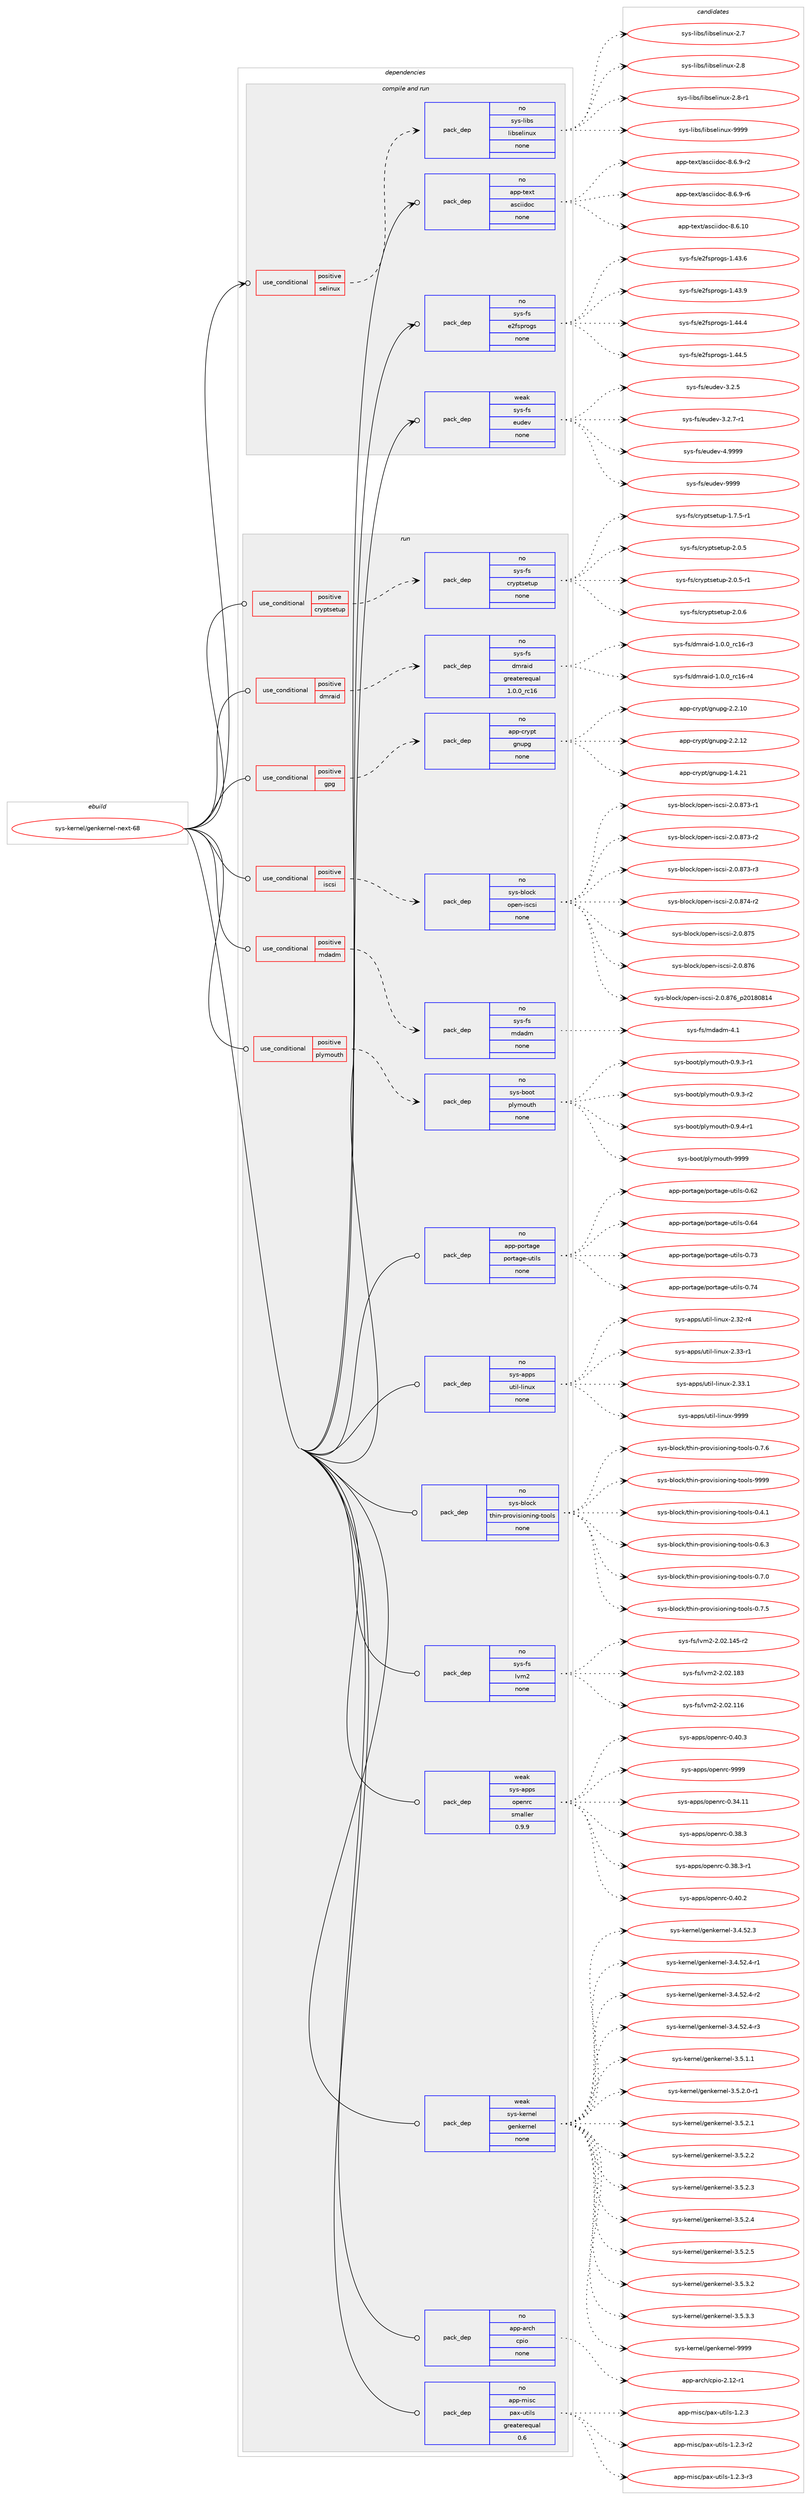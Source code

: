 digraph prolog {

# *************
# Graph options
# *************

newrank=true;
concentrate=true;
compound=true;
graph [rankdir=LR,fontname=Helvetica,fontsize=10,ranksep=1.5];#, ranksep=2.5, nodesep=0.2];
edge  [arrowhead=vee];
node  [fontname=Helvetica,fontsize=10];

# **********
# The ebuild
# **********

subgraph cluster_leftcol {
color=gray;
rank=same;
label=<<i>ebuild</i>>;
id [label="sys-kernel/genkernel-next-68", color=red, width=4, href="../sys-kernel/genkernel-next-68.svg"];
}

# ****************
# The dependencies
# ****************

subgraph cluster_midcol {
color=gray;
label=<<i>dependencies</i>>;
subgraph cluster_compile {
fillcolor="#eeeeee";
style=filled;
label=<<i>compile</i>>;
}
subgraph cluster_compileandrun {
fillcolor="#eeeeee";
style=filled;
label=<<i>compile and run</i>>;
subgraph cond1465 {
dependency8154 [label=<<TABLE BORDER="0" CELLBORDER="1" CELLSPACING="0" CELLPADDING="4"><TR><TD ROWSPAN="3" CELLPADDING="10">use_conditional</TD></TR><TR><TD>positive</TD></TR><TR><TD>selinux</TD></TR></TABLE>>, shape=none, color=red];
subgraph pack6517 {
dependency8155 [label=<<TABLE BORDER="0" CELLBORDER="1" CELLSPACING="0" CELLPADDING="4" WIDTH="220"><TR><TD ROWSPAN="6" CELLPADDING="30">pack_dep</TD></TR><TR><TD WIDTH="110">no</TD></TR><TR><TD>sys-libs</TD></TR><TR><TD>libselinux</TD></TR><TR><TD>none</TD></TR><TR><TD></TD></TR></TABLE>>, shape=none, color=blue];
}
dependency8154:e -> dependency8155:w [weight=20,style="dashed",arrowhead="vee"];
}
id:e -> dependency8154:w [weight=20,style="solid",arrowhead="odotvee"];
subgraph pack6518 {
dependency8156 [label=<<TABLE BORDER="0" CELLBORDER="1" CELLSPACING="0" CELLPADDING="4" WIDTH="220"><TR><TD ROWSPAN="6" CELLPADDING="30">pack_dep</TD></TR><TR><TD WIDTH="110">no</TD></TR><TR><TD>app-text</TD></TR><TR><TD>asciidoc</TD></TR><TR><TD>none</TD></TR><TR><TD></TD></TR></TABLE>>, shape=none, color=blue];
}
id:e -> dependency8156:w [weight=20,style="solid",arrowhead="odotvee"];
subgraph pack6519 {
dependency8157 [label=<<TABLE BORDER="0" CELLBORDER="1" CELLSPACING="0" CELLPADDING="4" WIDTH="220"><TR><TD ROWSPAN="6" CELLPADDING="30">pack_dep</TD></TR><TR><TD WIDTH="110">no</TD></TR><TR><TD>sys-fs</TD></TR><TR><TD>e2fsprogs</TD></TR><TR><TD>none</TD></TR><TR><TD></TD></TR></TABLE>>, shape=none, color=blue];
}
id:e -> dependency8157:w [weight=20,style="solid",arrowhead="odotvee"];
subgraph pack6520 {
dependency8158 [label=<<TABLE BORDER="0" CELLBORDER="1" CELLSPACING="0" CELLPADDING="4" WIDTH="220"><TR><TD ROWSPAN="6" CELLPADDING="30">pack_dep</TD></TR><TR><TD WIDTH="110">weak</TD></TR><TR><TD>sys-fs</TD></TR><TR><TD>eudev</TD></TR><TR><TD>none</TD></TR><TR><TD></TD></TR></TABLE>>, shape=none, color=blue];
}
id:e -> dependency8158:w [weight=20,style="solid",arrowhead="odotvee"];
}
subgraph cluster_run {
fillcolor="#eeeeee";
style=filled;
label=<<i>run</i>>;
subgraph cond1466 {
dependency8159 [label=<<TABLE BORDER="0" CELLBORDER="1" CELLSPACING="0" CELLPADDING="4"><TR><TD ROWSPAN="3" CELLPADDING="10">use_conditional</TD></TR><TR><TD>positive</TD></TR><TR><TD>cryptsetup</TD></TR></TABLE>>, shape=none, color=red];
subgraph pack6521 {
dependency8160 [label=<<TABLE BORDER="0" CELLBORDER="1" CELLSPACING="0" CELLPADDING="4" WIDTH="220"><TR><TD ROWSPAN="6" CELLPADDING="30">pack_dep</TD></TR><TR><TD WIDTH="110">no</TD></TR><TR><TD>sys-fs</TD></TR><TR><TD>cryptsetup</TD></TR><TR><TD>none</TD></TR><TR><TD></TD></TR></TABLE>>, shape=none, color=blue];
}
dependency8159:e -> dependency8160:w [weight=20,style="dashed",arrowhead="vee"];
}
id:e -> dependency8159:w [weight=20,style="solid",arrowhead="odot"];
subgraph cond1467 {
dependency8161 [label=<<TABLE BORDER="0" CELLBORDER="1" CELLSPACING="0" CELLPADDING="4"><TR><TD ROWSPAN="3" CELLPADDING="10">use_conditional</TD></TR><TR><TD>positive</TD></TR><TR><TD>dmraid</TD></TR></TABLE>>, shape=none, color=red];
subgraph pack6522 {
dependency8162 [label=<<TABLE BORDER="0" CELLBORDER="1" CELLSPACING="0" CELLPADDING="4" WIDTH="220"><TR><TD ROWSPAN="6" CELLPADDING="30">pack_dep</TD></TR><TR><TD WIDTH="110">no</TD></TR><TR><TD>sys-fs</TD></TR><TR><TD>dmraid</TD></TR><TR><TD>greaterequal</TD></TR><TR><TD>1.0.0_rc16</TD></TR></TABLE>>, shape=none, color=blue];
}
dependency8161:e -> dependency8162:w [weight=20,style="dashed",arrowhead="vee"];
}
id:e -> dependency8161:w [weight=20,style="solid",arrowhead="odot"];
subgraph cond1468 {
dependency8163 [label=<<TABLE BORDER="0" CELLBORDER="1" CELLSPACING="0" CELLPADDING="4"><TR><TD ROWSPAN="3" CELLPADDING="10">use_conditional</TD></TR><TR><TD>positive</TD></TR><TR><TD>gpg</TD></TR></TABLE>>, shape=none, color=red];
subgraph pack6523 {
dependency8164 [label=<<TABLE BORDER="0" CELLBORDER="1" CELLSPACING="0" CELLPADDING="4" WIDTH="220"><TR><TD ROWSPAN="6" CELLPADDING="30">pack_dep</TD></TR><TR><TD WIDTH="110">no</TD></TR><TR><TD>app-crypt</TD></TR><TR><TD>gnupg</TD></TR><TR><TD>none</TD></TR><TR><TD></TD></TR></TABLE>>, shape=none, color=blue];
}
dependency8163:e -> dependency8164:w [weight=20,style="dashed",arrowhead="vee"];
}
id:e -> dependency8163:w [weight=20,style="solid",arrowhead="odot"];
subgraph cond1469 {
dependency8165 [label=<<TABLE BORDER="0" CELLBORDER="1" CELLSPACING="0" CELLPADDING="4"><TR><TD ROWSPAN="3" CELLPADDING="10">use_conditional</TD></TR><TR><TD>positive</TD></TR><TR><TD>iscsi</TD></TR></TABLE>>, shape=none, color=red];
subgraph pack6524 {
dependency8166 [label=<<TABLE BORDER="0" CELLBORDER="1" CELLSPACING="0" CELLPADDING="4" WIDTH="220"><TR><TD ROWSPAN="6" CELLPADDING="30">pack_dep</TD></TR><TR><TD WIDTH="110">no</TD></TR><TR><TD>sys-block</TD></TR><TR><TD>open-iscsi</TD></TR><TR><TD>none</TD></TR><TR><TD></TD></TR></TABLE>>, shape=none, color=blue];
}
dependency8165:e -> dependency8166:w [weight=20,style="dashed",arrowhead="vee"];
}
id:e -> dependency8165:w [weight=20,style="solid",arrowhead="odot"];
subgraph cond1470 {
dependency8167 [label=<<TABLE BORDER="0" CELLBORDER="1" CELLSPACING="0" CELLPADDING="4"><TR><TD ROWSPAN="3" CELLPADDING="10">use_conditional</TD></TR><TR><TD>positive</TD></TR><TR><TD>mdadm</TD></TR></TABLE>>, shape=none, color=red];
subgraph pack6525 {
dependency8168 [label=<<TABLE BORDER="0" CELLBORDER="1" CELLSPACING="0" CELLPADDING="4" WIDTH="220"><TR><TD ROWSPAN="6" CELLPADDING="30">pack_dep</TD></TR><TR><TD WIDTH="110">no</TD></TR><TR><TD>sys-fs</TD></TR><TR><TD>mdadm</TD></TR><TR><TD>none</TD></TR><TR><TD></TD></TR></TABLE>>, shape=none, color=blue];
}
dependency8167:e -> dependency8168:w [weight=20,style="dashed",arrowhead="vee"];
}
id:e -> dependency8167:w [weight=20,style="solid",arrowhead="odot"];
subgraph cond1471 {
dependency8169 [label=<<TABLE BORDER="0" CELLBORDER="1" CELLSPACING="0" CELLPADDING="4"><TR><TD ROWSPAN="3" CELLPADDING="10">use_conditional</TD></TR><TR><TD>positive</TD></TR><TR><TD>plymouth</TD></TR></TABLE>>, shape=none, color=red];
subgraph pack6526 {
dependency8170 [label=<<TABLE BORDER="0" CELLBORDER="1" CELLSPACING="0" CELLPADDING="4" WIDTH="220"><TR><TD ROWSPAN="6" CELLPADDING="30">pack_dep</TD></TR><TR><TD WIDTH="110">no</TD></TR><TR><TD>sys-boot</TD></TR><TR><TD>plymouth</TD></TR><TR><TD>none</TD></TR><TR><TD></TD></TR></TABLE>>, shape=none, color=blue];
}
dependency8169:e -> dependency8170:w [weight=20,style="dashed",arrowhead="vee"];
}
id:e -> dependency8169:w [weight=20,style="solid",arrowhead="odot"];
subgraph pack6527 {
dependency8171 [label=<<TABLE BORDER="0" CELLBORDER="1" CELLSPACING="0" CELLPADDING="4" WIDTH="220"><TR><TD ROWSPAN="6" CELLPADDING="30">pack_dep</TD></TR><TR><TD WIDTH="110">no</TD></TR><TR><TD>app-arch</TD></TR><TR><TD>cpio</TD></TR><TR><TD>none</TD></TR><TR><TD></TD></TR></TABLE>>, shape=none, color=blue];
}
id:e -> dependency8171:w [weight=20,style="solid",arrowhead="odot"];
subgraph pack6528 {
dependency8172 [label=<<TABLE BORDER="0" CELLBORDER="1" CELLSPACING="0" CELLPADDING="4" WIDTH="220"><TR><TD ROWSPAN="6" CELLPADDING="30">pack_dep</TD></TR><TR><TD WIDTH="110">no</TD></TR><TR><TD>app-misc</TD></TR><TR><TD>pax-utils</TD></TR><TR><TD>greaterequal</TD></TR><TR><TD>0.6</TD></TR></TABLE>>, shape=none, color=blue];
}
id:e -> dependency8172:w [weight=20,style="solid",arrowhead="odot"];
subgraph pack6529 {
dependency8173 [label=<<TABLE BORDER="0" CELLBORDER="1" CELLSPACING="0" CELLPADDING="4" WIDTH="220"><TR><TD ROWSPAN="6" CELLPADDING="30">pack_dep</TD></TR><TR><TD WIDTH="110">no</TD></TR><TR><TD>app-portage</TD></TR><TR><TD>portage-utils</TD></TR><TR><TD>none</TD></TR><TR><TD></TD></TR></TABLE>>, shape=none, color=blue];
}
id:e -> dependency8173:w [weight=20,style="solid",arrowhead="odot"];
subgraph pack6530 {
dependency8174 [label=<<TABLE BORDER="0" CELLBORDER="1" CELLSPACING="0" CELLPADDING="4" WIDTH="220"><TR><TD ROWSPAN="6" CELLPADDING="30">pack_dep</TD></TR><TR><TD WIDTH="110">no</TD></TR><TR><TD>sys-apps</TD></TR><TR><TD>util-linux</TD></TR><TR><TD>none</TD></TR><TR><TD></TD></TR></TABLE>>, shape=none, color=blue];
}
id:e -> dependency8174:w [weight=20,style="solid",arrowhead="odot"];
subgraph pack6531 {
dependency8175 [label=<<TABLE BORDER="0" CELLBORDER="1" CELLSPACING="0" CELLPADDING="4" WIDTH="220"><TR><TD ROWSPAN="6" CELLPADDING="30">pack_dep</TD></TR><TR><TD WIDTH="110">no</TD></TR><TR><TD>sys-block</TD></TR><TR><TD>thin-provisioning-tools</TD></TR><TR><TD>none</TD></TR><TR><TD></TD></TR></TABLE>>, shape=none, color=blue];
}
id:e -> dependency8175:w [weight=20,style="solid",arrowhead="odot"];
subgraph pack6532 {
dependency8176 [label=<<TABLE BORDER="0" CELLBORDER="1" CELLSPACING="0" CELLPADDING="4" WIDTH="220"><TR><TD ROWSPAN="6" CELLPADDING="30">pack_dep</TD></TR><TR><TD WIDTH="110">no</TD></TR><TR><TD>sys-fs</TD></TR><TR><TD>lvm2</TD></TR><TR><TD>none</TD></TR><TR><TD></TD></TR></TABLE>>, shape=none, color=blue];
}
id:e -> dependency8176:w [weight=20,style="solid",arrowhead="odot"];
subgraph pack6533 {
dependency8177 [label=<<TABLE BORDER="0" CELLBORDER="1" CELLSPACING="0" CELLPADDING="4" WIDTH="220"><TR><TD ROWSPAN="6" CELLPADDING="30">pack_dep</TD></TR><TR><TD WIDTH="110">weak</TD></TR><TR><TD>sys-apps</TD></TR><TR><TD>openrc</TD></TR><TR><TD>smaller</TD></TR><TR><TD>0.9.9</TD></TR></TABLE>>, shape=none, color=blue];
}
id:e -> dependency8177:w [weight=20,style="solid",arrowhead="odot"];
subgraph pack6534 {
dependency8178 [label=<<TABLE BORDER="0" CELLBORDER="1" CELLSPACING="0" CELLPADDING="4" WIDTH="220"><TR><TD ROWSPAN="6" CELLPADDING="30">pack_dep</TD></TR><TR><TD WIDTH="110">weak</TD></TR><TR><TD>sys-kernel</TD></TR><TR><TD>genkernel</TD></TR><TR><TD>none</TD></TR><TR><TD></TD></TR></TABLE>>, shape=none, color=blue];
}
id:e -> dependency8178:w [weight=20,style="solid",arrowhead="odot"];
}
}

# **************
# The candidates
# **************

subgraph cluster_choices {
rank=same;
color=gray;
label=<<i>candidates</i>>;

subgraph choice6517 {
color=black;
nodesep=1;
choice1151211154510810598115471081059811510110810511011712045504655 [label="sys-libs/libselinux-2.7", color=red, width=4,href="../sys-libs/libselinux-2.7.svg"];
choice1151211154510810598115471081059811510110810511011712045504656 [label="sys-libs/libselinux-2.8", color=red, width=4,href="../sys-libs/libselinux-2.8.svg"];
choice11512111545108105981154710810598115101108105110117120455046564511449 [label="sys-libs/libselinux-2.8-r1", color=red, width=4,href="../sys-libs/libselinux-2.8-r1.svg"];
choice115121115451081059811547108105981151011081051101171204557575757 [label="sys-libs/libselinux-9999", color=red, width=4,href="../sys-libs/libselinux-9999.svg"];
dependency8155:e -> choice1151211154510810598115471081059811510110810511011712045504655:w [style=dotted,weight="100"];
dependency8155:e -> choice1151211154510810598115471081059811510110810511011712045504656:w [style=dotted,weight="100"];
dependency8155:e -> choice11512111545108105981154710810598115101108105110117120455046564511449:w [style=dotted,weight="100"];
dependency8155:e -> choice115121115451081059811547108105981151011081051101171204557575757:w [style=dotted,weight="100"];
}
subgraph choice6518 {
color=black;
nodesep=1;
choice97112112451161011201164797115991051051001119945564654464948 [label="app-text/asciidoc-8.6.10", color=red, width=4,href="../app-text/asciidoc-8.6.10.svg"];
choice9711211245116101120116479711599105105100111994556465446574511450 [label="app-text/asciidoc-8.6.9-r2", color=red, width=4,href="../app-text/asciidoc-8.6.9-r2.svg"];
choice9711211245116101120116479711599105105100111994556465446574511454 [label="app-text/asciidoc-8.6.9-r6", color=red, width=4,href="../app-text/asciidoc-8.6.9-r6.svg"];
dependency8156:e -> choice97112112451161011201164797115991051051001119945564654464948:w [style=dotted,weight="100"];
dependency8156:e -> choice9711211245116101120116479711599105105100111994556465446574511450:w [style=dotted,weight="100"];
dependency8156:e -> choice9711211245116101120116479711599105105100111994556465446574511454:w [style=dotted,weight="100"];
}
subgraph choice6519 {
color=black;
nodesep=1;
choice11512111545102115471015010211511211411110311545494652514654 [label="sys-fs/e2fsprogs-1.43.6", color=red, width=4,href="../sys-fs/e2fsprogs-1.43.6.svg"];
choice11512111545102115471015010211511211411110311545494652514657 [label="sys-fs/e2fsprogs-1.43.9", color=red, width=4,href="../sys-fs/e2fsprogs-1.43.9.svg"];
choice11512111545102115471015010211511211411110311545494652524652 [label="sys-fs/e2fsprogs-1.44.4", color=red, width=4,href="../sys-fs/e2fsprogs-1.44.4.svg"];
choice11512111545102115471015010211511211411110311545494652524653 [label="sys-fs/e2fsprogs-1.44.5", color=red, width=4,href="../sys-fs/e2fsprogs-1.44.5.svg"];
dependency8157:e -> choice11512111545102115471015010211511211411110311545494652514654:w [style=dotted,weight="100"];
dependency8157:e -> choice11512111545102115471015010211511211411110311545494652514657:w [style=dotted,weight="100"];
dependency8157:e -> choice11512111545102115471015010211511211411110311545494652524652:w [style=dotted,weight="100"];
dependency8157:e -> choice11512111545102115471015010211511211411110311545494652524653:w [style=dotted,weight="100"];
}
subgraph choice6520 {
color=black;
nodesep=1;
choice1151211154510211547101117100101118455146504653 [label="sys-fs/eudev-3.2.5", color=red, width=4,href="../sys-fs/eudev-3.2.5.svg"];
choice11512111545102115471011171001011184551465046554511449 [label="sys-fs/eudev-3.2.7-r1", color=red, width=4,href="../sys-fs/eudev-3.2.7-r1.svg"];
choice115121115451021154710111710010111845524657575757 [label="sys-fs/eudev-4.9999", color=red, width=4,href="../sys-fs/eudev-4.9999.svg"];
choice11512111545102115471011171001011184557575757 [label="sys-fs/eudev-9999", color=red, width=4,href="../sys-fs/eudev-9999.svg"];
dependency8158:e -> choice1151211154510211547101117100101118455146504653:w [style=dotted,weight="100"];
dependency8158:e -> choice11512111545102115471011171001011184551465046554511449:w [style=dotted,weight="100"];
dependency8158:e -> choice115121115451021154710111710010111845524657575757:w [style=dotted,weight="100"];
dependency8158:e -> choice11512111545102115471011171001011184557575757:w [style=dotted,weight="100"];
}
subgraph choice6521 {
color=black;
nodesep=1;
choice1151211154510211547991141211121161151011161171124549465546534511449 [label="sys-fs/cryptsetup-1.7.5-r1", color=red, width=4,href="../sys-fs/cryptsetup-1.7.5-r1.svg"];
choice115121115451021154799114121112116115101116117112455046484653 [label="sys-fs/cryptsetup-2.0.5", color=red, width=4,href="../sys-fs/cryptsetup-2.0.5.svg"];
choice1151211154510211547991141211121161151011161171124550464846534511449 [label="sys-fs/cryptsetup-2.0.5-r1", color=red, width=4,href="../sys-fs/cryptsetup-2.0.5-r1.svg"];
choice115121115451021154799114121112116115101116117112455046484654 [label="sys-fs/cryptsetup-2.0.6", color=red, width=4,href="../sys-fs/cryptsetup-2.0.6.svg"];
dependency8160:e -> choice1151211154510211547991141211121161151011161171124549465546534511449:w [style=dotted,weight="100"];
dependency8160:e -> choice115121115451021154799114121112116115101116117112455046484653:w [style=dotted,weight="100"];
dependency8160:e -> choice1151211154510211547991141211121161151011161171124550464846534511449:w [style=dotted,weight="100"];
dependency8160:e -> choice115121115451021154799114121112116115101116117112455046484654:w [style=dotted,weight="100"];
}
subgraph choice6522 {
color=black;
nodesep=1;
choice115121115451021154710010911497105100454946484648951149949544511451 [label="sys-fs/dmraid-1.0.0_rc16-r3", color=red, width=4,href="../sys-fs/dmraid-1.0.0_rc16-r3.svg"];
choice115121115451021154710010911497105100454946484648951149949544511452 [label="sys-fs/dmraid-1.0.0_rc16-r4", color=red, width=4,href="../sys-fs/dmraid-1.0.0_rc16-r4.svg"];
dependency8162:e -> choice115121115451021154710010911497105100454946484648951149949544511451:w [style=dotted,weight="100"];
dependency8162:e -> choice115121115451021154710010911497105100454946484648951149949544511452:w [style=dotted,weight="100"];
}
subgraph choice6523 {
color=black;
nodesep=1;
choice9711211245991141211121164710311011711210345494652465049 [label="app-crypt/gnupg-1.4.21", color=red, width=4,href="../app-crypt/gnupg-1.4.21.svg"];
choice9711211245991141211121164710311011711210345504650464948 [label="app-crypt/gnupg-2.2.10", color=red, width=4,href="../app-crypt/gnupg-2.2.10.svg"];
choice9711211245991141211121164710311011711210345504650464950 [label="app-crypt/gnupg-2.2.12", color=red, width=4,href="../app-crypt/gnupg-2.2.12.svg"];
dependency8164:e -> choice9711211245991141211121164710311011711210345494652465049:w [style=dotted,weight="100"];
dependency8164:e -> choice9711211245991141211121164710311011711210345504650464948:w [style=dotted,weight="100"];
dependency8164:e -> choice9711211245991141211121164710311011711210345504650464950:w [style=dotted,weight="100"];
}
subgraph choice6524 {
color=black;
nodesep=1;
choice11512111545981081119910747111112101110451051159911510545504648465655514511449 [label="sys-block/open-iscsi-2.0.873-r1", color=red, width=4,href="../sys-block/open-iscsi-2.0.873-r1.svg"];
choice11512111545981081119910747111112101110451051159911510545504648465655514511450 [label="sys-block/open-iscsi-2.0.873-r2", color=red, width=4,href="../sys-block/open-iscsi-2.0.873-r2.svg"];
choice11512111545981081119910747111112101110451051159911510545504648465655514511451 [label="sys-block/open-iscsi-2.0.873-r3", color=red, width=4,href="../sys-block/open-iscsi-2.0.873-r3.svg"];
choice11512111545981081119910747111112101110451051159911510545504648465655524511450 [label="sys-block/open-iscsi-2.0.874-r2", color=red, width=4,href="../sys-block/open-iscsi-2.0.874-r2.svg"];
choice1151211154598108111991074711111210111045105115991151054550464846565553 [label="sys-block/open-iscsi-2.0.875", color=red, width=4,href="../sys-block/open-iscsi-2.0.875.svg"];
choice1151211154598108111991074711111210111045105115991151054550464846565554 [label="sys-block/open-iscsi-2.0.876", color=red, width=4,href="../sys-block/open-iscsi-2.0.876.svg"];
choice1151211154598108111991074711111210111045105115991151054550464846565554951125048495648564952 [label="sys-block/open-iscsi-2.0.876_p20180814", color=red, width=4,href="../sys-block/open-iscsi-2.0.876_p20180814.svg"];
dependency8166:e -> choice11512111545981081119910747111112101110451051159911510545504648465655514511449:w [style=dotted,weight="100"];
dependency8166:e -> choice11512111545981081119910747111112101110451051159911510545504648465655514511450:w [style=dotted,weight="100"];
dependency8166:e -> choice11512111545981081119910747111112101110451051159911510545504648465655514511451:w [style=dotted,weight="100"];
dependency8166:e -> choice11512111545981081119910747111112101110451051159911510545504648465655524511450:w [style=dotted,weight="100"];
dependency8166:e -> choice1151211154598108111991074711111210111045105115991151054550464846565553:w [style=dotted,weight="100"];
dependency8166:e -> choice1151211154598108111991074711111210111045105115991151054550464846565554:w [style=dotted,weight="100"];
dependency8166:e -> choice1151211154598108111991074711111210111045105115991151054550464846565554951125048495648564952:w [style=dotted,weight="100"];
}
subgraph choice6525 {
color=black;
nodesep=1;
choice11512111545102115471091009710010945524649 [label="sys-fs/mdadm-4.1", color=red, width=4,href="../sys-fs/mdadm-4.1.svg"];
dependency8168:e -> choice11512111545102115471091009710010945524649:w [style=dotted,weight="100"];
}
subgraph choice6526 {
color=black;
nodesep=1;
choice1151211154598111111116471121081211091111171161044548465746514511449 [label="sys-boot/plymouth-0.9.3-r1", color=red, width=4,href="../sys-boot/plymouth-0.9.3-r1.svg"];
choice1151211154598111111116471121081211091111171161044548465746514511450 [label="sys-boot/plymouth-0.9.3-r2", color=red, width=4,href="../sys-boot/plymouth-0.9.3-r2.svg"];
choice1151211154598111111116471121081211091111171161044548465746524511449 [label="sys-boot/plymouth-0.9.4-r1", color=red, width=4,href="../sys-boot/plymouth-0.9.4-r1.svg"];
choice1151211154598111111116471121081211091111171161044557575757 [label="sys-boot/plymouth-9999", color=red, width=4,href="../sys-boot/plymouth-9999.svg"];
dependency8170:e -> choice1151211154598111111116471121081211091111171161044548465746514511449:w [style=dotted,weight="100"];
dependency8170:e -> choice1151211154598111111116471121081211091111171161044548465746514511450:w [style=dotted,weight="100"];
dependency8170:e -> choice1151211154598111111116471121081211091111171161044548465746524511449:w [style=dotted,weight="100"];
dependency8170:e -> choice1151211154598111111116471121081211091111171161044557575757:w [style=dotted,weight="100"];
}
subgraph choice6527 {
color=black;
nodesep=1;
choice97112112459711499104479911210511145504649504511449 [label="app-arch/cpio-2.12-r1", color=red, width=4,href="../app-arch/cpio-2.12-r1.svg"];
dependency8171:e -> choice97112112459711499104479911210511145504649504511449:w [style=dotted,weight="100"];
}
subgraph choice6528 {
color=black;
nodesep=1;
choice971121124510910511599471129712045117116105108115454946504651 [label="app-misc/pax-utils-1.2.3", color=red, width=4,href="../app-misc/pax-utils-1.2.3.svg"];
choice9711211245109105115994711297120451171161051081154549465046514511450 [label="app-misc/pax-utils-1.2.3-r2", color=red, width=4,href="../app-misc/pax-utils-1.2.3-r2.svg"];
choice9711211245109105115994711297120451171161051081154549465046514511451 [label="app-misc/pax-utils-1.2.3-r3", color=red, width=4,href="../app-misc/pax-utils-1.2.3-r3.svg"];
dependency8172:e -> choice971121124510910511599471129712045117116105108115454946504651:w [style=dotted,weight="100"];
dependency8172:e -> choice9711211245109105115994711297120451171161051081154549465046514511450:w [style=dotted,weight="100"];
dependency8172:e -> choice9711211245109105115994711297120451171161051081154549465046514511451:w [style=dotted,weight="100"];
}
subgraph choice6529 {
color=black;
nodesep=1;
choice9711211245112111114116971031014711211111411697103101451171161051081154548465450 [label="app-portage/portage-utils-0.62", color=red, width=4,href="../app-portage/portage-utils-0.62.svg"];
choice9711211245112111114116971031014711211111411697103101451171161051081154548465452 [label="app-portage/portage-utils-0.64", color=red, width=4,href="../app-portage/portage-utils-0.64.svg"];
choice9711211245112111114116971031014711211111411697103101451171161051081154548465551 [label="app-portage/portage-utils-0.73", color=red, width=4,href="../app-portage/portage-utils-0.73.svg"];
choice9711211245112111114116971031014711211111411697103101451171161051081154548465552 [label="app-portage/portage-utils-0.74", color=red, width=4,href="../app-portage/portage-utils-0.74.svg"];
dependency8173:e -> choice9711211245112111114116971031014711211111411697103101451171161051081154548465450:w [style=dotted,weight="100"];
dependency8173:e -> choice9711211245112111114116971031014711211111411697103101451171161051081154548465452:w [style=dotted,weight="100"];
dependency8173:e -> choice9711211245112111114116971031014711211111411697103101451171161051081154548465551:w [style=dotted,weight="100"];
dependency8173:e -> choice9711211245112111114116971031014711211111411697103101451171161051081154548465552:w [style=dotted,weight="100"];
}
subgraph choice6530 {
color=black;
nodesep=1;
choice1151211154597112112115471171161051084510810511011712045504651504511452 [label="sys-apps/util-linux-2.32-r4", color=red, width=4,href="../sys-apps/util-linux-2.32-r4.svg"];
choice1151211154597112112115471171161051084510810511011712045504651514511449 [label="sys-apps/util-linux-2.33-r1", color=red, width=4,href="../sys-apps/util-linux-2.33-r1.svg"];
choice1151211154597112112115471171161051084510810511011712045504651514649 [label="sys-apps/util-linux-2.33.1", color=red, width=4,href="../sys-apps/util-linux-2.33.1.svg"];
choice115121115459711211211547117116105108451081051101171204557575757 [label="sys-apps/util-linux-9999", color=red, width=4,href="../sys-apps/util-linux-9999.svg"];
dependency8174:e -> choice1151211154597112112115471171161051084510810511011712045504651504511452:w [style=dotted,weight="100"];
dependency8174:e -> choice1151211154597112112115471171161051084510810511011712045504651514511449:w [style=dotted,weight="100"];
dependency8174:e -> choice1151211154597112112115471171161051084510810511011712045504651514649:w [style=dotted,weight="100"];
dependency8174:e -> choice115121115459711211211547117116105108451081051101171204557575757:w [style=dotted,weight="100"];
}
subgraph choice6531 {
color=black;
nodesep=1;
choice115121115459810811199107471161041051104511211411111810511510511111010511010345116111111108115454846524649 [label="sys-block/thin-provisioning-tools-0.4.1", color=red, width=4,href="../sys-block/thin-provisioning-tools-0.4.1.svg"];
choice115121115459810811199107471161041051104511211411111810511510511111010511010345116111111108115454846544651 [label="sys-block/thin-provisioning-tools-0.6.3", color=red, width=4,href="../sys-block/thin-provisioning-tools-0.6.3.svg"];
choice115121115459810811199107471161041051104511211411111810511510511111010511010345116111111108115454846554648 [label="sys-block/thin-provisioning-tools-0.7.0", color=red, width=4,href="../sys-block/thin-provisioning-tools-0.7.0.svg"];
choice115121115459810811199107471161041051104511211411111810511510511111010511010345116111111108115454846554653 [label="sys-block/thin-provisioning-tools-0.7.5", color=red, width=4,href="../sys-block/thin-provisioning-tools-0.7.5.svg"];
choice115121115459810811199107471161041051104511211411111810511510511111010511010345116111111108115454846554654 [label="sys-block/thin-provisioning-tools-0.7.6", color=red, width=4,href="../sys-block/thin-provisioning-tools-0.7.6.svg"];
choice1151211154598108111991074711610410511045112114111118105115105111110105110103451161111111081154557575757 [label="sys-block/thin-provisioning-tools-9999", color=red, width=4,href="../sys-block/thin-provisioning-tools-9999.svg"];
dependency8175:e -> choice115121115459810811199107471161041051104511211411111810511510511111010511010345116111111108115454846524649:w [style=dotted,weight="100"];
dependency8175:e -> choice115121115459810811199107471161041051104511211411111810511510511111010511010345116111111108115454846544651:w [style=dotted,weight="100"];
dependency8175:e -> choice115121115459810811199107471161041051104511211411111810511510511111010511010345116111111108115454846554648:w [style=dotted,weight="100"];
dependency8175:e -> choice115121115459810811199107471161041051104511211411111810511510511111010511010345116111111108115454846554653:w [style=dotted,weight="100"];
dependency8175:e -> choice115121115459810811199107471161041051104511211411111810511510511111010511010345116111111108115454846554654:w [style=dotted,weight="100"];
dependency8175:e -> choice1151211154598108111991074711610410511045112114111118105115105111110105110103451161111111081154557575757:w [style=dotted,weight="100"];
}
subgraph choice6532 {
color=black;
nodesep=1;
choice115121115451021154710811810950455046485046494954 [label="sys-fs/lvm2-2.02.116", color=red, width=4,href="../sys-fs/lvm2-2.02.116.svg"];
choice1151211154510211547108118109504550464850464952534511450 [label="sys-fs/lvm2-2.02.145-r2", color=red, width=4,href="../sys-fs/lvm2-2.02.145-r2.svg"];
choice115121115451021154710811810950455046485046495651 [label="sys-fs/lvm2-2.02.183", color=red, width=4,href="../sys-fs/lvm2-2.02.183.svg"];
dependency8176:e -> choice115121115451021154710811810950455046485046494954:w [style=dotted,weight="100"];
dependency8176:e -> choice1151211154510211547108118109504550464850464952534511450:w [style=dotted,weight="100"];
dependency8176:e -> choice115121115451021154710811810950455046485046495651:w [style=dotted,weight="100"];
}
subgraph choice6533 {
color=black;
nodesep=1;
choice115121115459711211211547111112101110114994548465152464949 [label="sys-apps/openrc-0.34.11", color=red, width=4,href="../sys-apps/openrc-0.34.11.svg"];
choice1151211154597112112115471111121011101149945484651564651 [label="sys-apps/openrc-0.38.3", color=red, width=4,href="../sys-apps/openrc-0.38.3.svg"];
choice11512111545971121121154711111210111011499454846515646514511449 [label="sys-apps/openrc-0.38.3-r1", color=red, width=4,href="../sys-apps/openrc-0.38.3-r1.svg"];
choice1151211154597112112115471111121011101149945484652484650 [label="sys-apps/openrc-0.40.2", color=red, width=4,href="../sys-apps/openrc-0.40.2.svg"];
choice1151211154597112112115471111121011101149945484652484651 [label="sys-apps/openrc-0.40.3", color=red, width=4,href="../sys-apps/openrc-0.40.3.svg"];
choice115121115459711211211547111112101110114994557575757 [label="sys-apps/openrc-9999", color=red, width=4,href="../sys-apps/openrc-9999.svg"];
dependency8177:e -> choice115121115459711211211547111112101110114994548465152464949:w [style=dotted,weight="100"];
dependency8177:e -> choice1151211154597112112115471111121011101149945484651564651:w [style=dotted,weight="100"];
dependency8177:e -> choice11512111545971121121154711111210111011499454846515646514511449:w [style=dotted,weight="100"];
dependency8177:e -> choice1151211154597112112115471111121011101149945484652484650:w [style=dotted,weight="100"];
dependency8177:e -> choice1151211154597112112115471111121011101149945484652484651:w [style=dotted,weight="100"];
dependency8177:e -> choice115121115459711211211547111112101110114994557575757:w [style=dotted,weight="100"];
}
subgraph choice6534 {
color=black;
nodesep=1;
choice1151211154510710111411010110847103101110107101114110101108455146524653504651 [label="sys-kernel/genkernel-3.4.52.3", color=red, width=4,href="../sys-kernel/genkernel-3.4.52.3.svg"];
choice11512111545107101114110101108471031011101071011141101011084551465246535046524511449 [label="sys-kernel/genkernel-3.4.52.4-r1", color=red, width=4,href="../sys-kernel/genkernel-3.4.52.4-r1.svg"];
choice11512111545107101114110101108471031011101071011141101011084551465246535046524511450 [label="sys-kernel/genkernel-3.4.52.4-r2", color=red, width=4,href="../sys-kernel/genkernel-3.4.52.4-r2.svg"];
choice11512111545107101114110101108471031011101071011141101011084551465246535046524511451 [label="sys-kernel/genkernel-3.4.52.4-r3", color=red, width=4,href="../sys-kernel/genkernel-3.4.52.4-r3.svg"];
choice11512111545107101114110101108471031011101071011141101011084551465346494649 [label="sys-kernel/genkernel-3.5.1.1", color=red, width=4,href="../sys-kernel/genkernel-3.5.1.1.svg"];
choice115121115451071011141101011084710310111010710111411010110845514653465046484511449 [label="sys-kernel/genkernel-3.5.2.0-r1", color=red, width=4,href="../sys-kernel/genkernel-3.5.2.0-r1.svg"];
choice11512111545107101114110101108471031011101071011141101011084551465346504649 [label="sys-kernel/genkernel-3.5.2.1", color=red, width=4,href="../sys-kernel/genkernel-3.5.2.1.svg"];
choice11512111545107101114110101108471031011101071011141101011084551465346504650 [label="sys-kernel/genkernel-3.5.2.2", color=red, width=4,href="../sys-kernel/genkernel-3.5.2.2.svg"];
choice11512111545107101114110101108471031011101071011141101011084551465346504651 [label="sys-kernel/genkernel-3.5.2.3", color=red, width=4,href="../sys-kernel/genkernel-3.5.2.3.svg"];
choice11512111545107101114110101108471031011101071011141101011084551465346504652 [label="sys-kernel/genkernel-3.5.2.4", color=red, width=4,href="../sys-kernel/genkernel-3.5.2.4.svg"];
choice11512111545107101114110101108471031011101071011141101011084551465346504653 [label="sys-kernel/genkernel-3.5.2.5", color=red, width=4,href="../sys-kernel/genkernel-3.5.2.5.svg"];
choice11512111545107101114110101108471031011101071011141101011084551465346514650 [label="sys-kernel/genkernel-3.5.3.2", color=red, width=4,href="../sys-kernel/genkernel-3.5.3.2.svg"];
choice11512111545107101114110101108471031011101071011141101011084551465346514651 [label="sys-kernel/genkernel-3.5.3.3", color=red, width=4,href="../sys-kernel/genkernel-3.5.3.3.svg"];
choice11512111545107101114110101108471031011101071011141101011084557575757 [label="sys-kernel/genkernel-9999", color=red, width=4,href="../sys-kernel/genkernel-9999.svg"];
dependency8178:e -> choice1151211154510710111411010110847103101110107101114110101108455146524653504651:w [style=dotted,weight="100"];
dependency8178:e -> choice11512111545107101114110101108471031011101071011141101011084551465246535046524511449:w [style=dotted,weight="100"];
dependency8178:e -> choice11512111545107101114110101108471031011101071011141101011084551465246535046524511450:w [style=dotted,weight="100"];
dependency8178:e -> choice11512111545107101114110101108471031011101071011141101011084551465246535046524511451:w [style=dotted,weight="100"];
dependency8178:e -> choice11512111545107101114110101108471031011101071011141101011084551465346494649:w [style=dotted,weight="100"];
dependency8178:e -> choice115121115451071011141101011084710310111010710111411010110845514653465046484511449:w [style=dotted,weight="100"];
dependency8178:e -> choice11512111545107101114110101108471031011101071011141101011084551465346504649:w [style=dotted,weight="100"];
dependency8178:e -> choice11512111545107101114110101108471031011101071011141101011084551465346504650:w [style=dotted,weight="100"];
dependency8178:e -> choice11512111545107101114110101108471031011101071011141101011084551465346504651:w [style=dotted,weight="100"];
dependency8178:e -> choice11512111545107101114110101108471031011101071011141101011084551465346504652:w [style=dotted,weight="100"];
dependency8178:e -> choice11512111545107101114110101108471031011101071011141101011084551465346504653:w [style=dotted,weight="100"];
dependency8178:e -> choice11512111545107101114110101108471031011101071011141101011084551465346514650:w [style=dotted,weight="100"];
dependency8178:e -> choice11512111545107101114110101108471031011101071011141101011084551465346514651:w [style=dotted,weight="100"];
dependency8178:e -> choice11512111545107101114110101108471031011101071011141101011084557575757:w [style=dotted,weight="100"];
}
}

}
